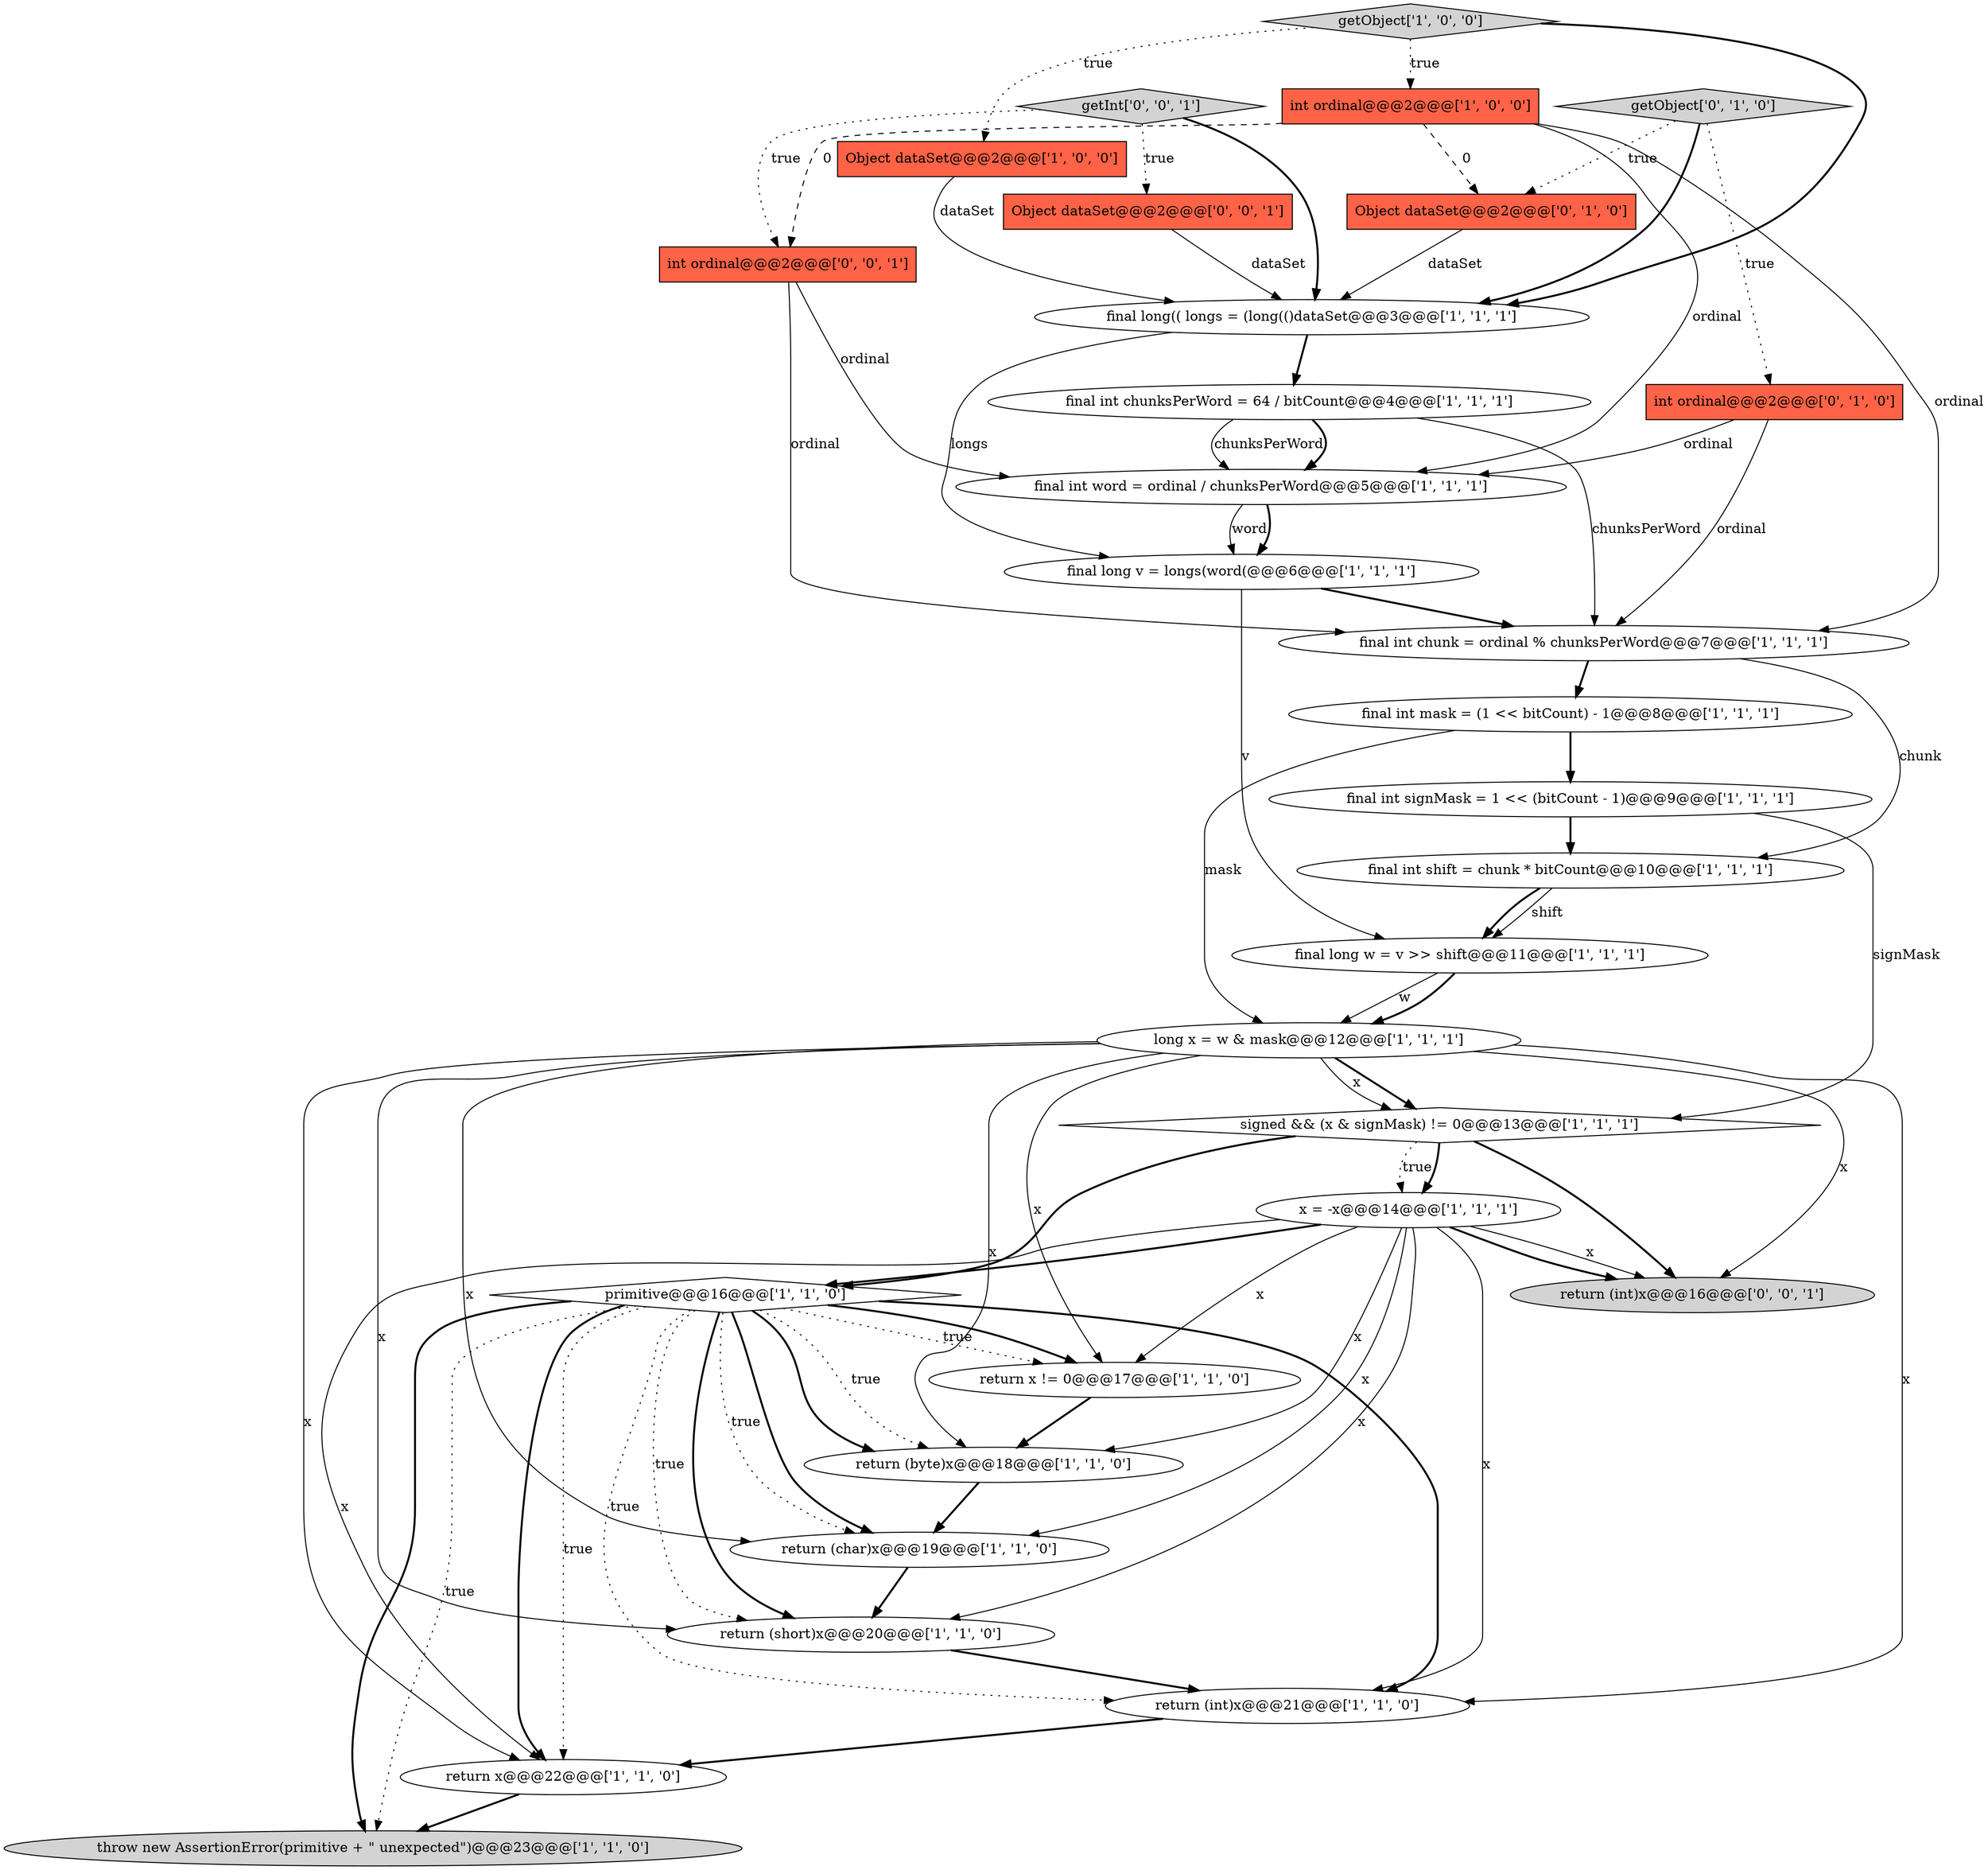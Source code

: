 digraph {
15 [style = filled, label = "primitive@@@16@@@['1', '1', '0']", fillcolor = white, shape = diamond image = "AAA0AAABBB1BBB"];
3 [style = filled, label = "signed && (x & signMask) != 0@@@13@@@['1', '1', '1']", fillcolor = white, shape = diamond image = "AAA0AAABBB1BBB"];
13 [style = filled, label = "throw new AssertionError(primitive + \" unexpected\")@@@23@@@['1', '1', '0']", fillcolor = lightgray, shape = ellipse image = "AAA0AAABBB1BBB"];
18 [style = filled, label = "return x@@@22@@@['1', '1', '0']", fillcolor = white, shape = ellipse image = "AAA0AAABBB1BBB"];
26 [style = filled, label = "Object dataSet@@@2@@@['0', '0', '1']", fillcolor = tomato, shape = box image = "AAA0AAABBB3BBB"];
11 [style = filled, label = "x = -x@@@14@@@['1', '1', '1']", fillcolor = white, shape = ellipse image = "AAA0AAABBB1BBB"];
0 [style = filled, label = "final long(( longs = (long(()dataSet@@@3@@@['1', '1', '1']", fillcolor = white, shape = ellipse image = "AAA0AAABBB1BBB"];
22 [style = filled, label = "final int signMask = 1 << (bitCount - 1)@@@9@@@['1', '1', '1']", fillcolor = white, shape = ellipse image = "AAA0AAABBB1BBB"];
2 [style = filled, label = "return (char)x@@@19@@@['1', '1', '0']", fillcolor = white, shape = ellipse image = "AAA0AAABBB1BBB"];
9 [style = filled, label = "final int word = ordinal / chunksPerWord@@@5@@@['1', '1', '1']", fillcolor = white, shape = ellipse image = "AAA0AAABBB1BBB"];
1 [style = filled, label = "final int chunksPerWord = 64 / bitCount@@@4@@@['1', '1', '1']", fillcolor = white, shape = ellipse image = "AAA0AAABBB1BBB"];
12 [style = filled, label = "final int shift = chunk * bitCount@@@10@@@['1', '1', '1']", fillcolor = white, shape = ellipse image = "AAA0AAABBB1BBB"];
16 [style = filled, label = "return (byte)x@@@18@@@['1', '1', '0']", fillcolor = white, shape = ellipse image = "AAA0AAABBB1BBB"];
14 [style = filled, label = "final int mask = (1 << bitCount) - 1@@@8@@@['1', '1', '1']", fillcolor = white, shape = ellipse image = "AAA0AAABBB1BBB"];
29 [style = filled, label = "getInt['0', '0', '1']", fillcolor = lightgray, shape = diamond image = "AAA0AAABBB3BBB"];
19 [style = filled, label = "getObject['1', '0', '0']", fillcolor = lightgray, shape = diamond image = "AAA0AAABBB1BBB"];
8 [style = filled, label = "long x = w & mask@@@12@@@['1', '1', '1']", fillcolor = white, shape = ellipse image = "AAA0AAABBB1BBB"];
27 [style = filled, label = "return (int)x@@@16@@@['0', '0', '1']", fillcolor = lightgray, shape = ellipse image = "AAA0AAABBB3BBB"];
23 [style = filled, label = "getObject['0', '1', '0']", fillcolor = lightgray, shape = diamond image = "AAA0AAABBB2BBB"];
25 [style = filled, label = "Object dataSet@@@2@@@['0', '1', '0']", fillcolor = tomato, shape = box image = "AAA1AAABBB2BBB"];
6 [style = filled, label = "final long w = v >> shift@@@11@@@['1', '1', '1']", fillcolor = white, shape = ellipse image = "AAA0AAABBB1BBB"];
28 [style = filled, label = "int ordinal@@@2@@@['0', '0', '1']", fillcolor = tomato, shape = box image = "AAA0AAABBB3BBB"];
7 [style = filled, label = "return (int)x@@@21@@@['1', '1', '0']", fillcolor = white, shape = ellipse image = "AAA0AAABBB1BBB"];
20 [style = filled, label = "int ordinal@@@2@@@['1', '0', '0']", fillcolor = tomato, shape = box image = "AAA1AAABBB1BBB"];
17 [style = filled, label = "return (short)x@@@20@@@['1', '1', '0']", fillcolor = white, shape = ellipse image = "AAA0AAABBB1BBB"];
24 [style = filled, label = "int ordinal@@@2@@@['0', '1', '0']", fillcolor = tomato, shape = box image = "AAA0AAABBB2BBB"];
10 [style = filled, label = "final int chunk = ordinal % chunksPerWord@@@7@@@['1', '1', '1']", fillcolor = white, shape = ellipse image = "AAA0AAABBB1BBB"];
5 [style = filled, label = "Object dataSet@@@2@@@['1', '0', '0']", fillcolor = tomato, shape = box image = "AAA0AAABBB1BBB"];
21 [style = filled, label = "final long v = longs(word(@@@6@@@['1', '1', '1']", fillcolor = white, shape = ellipse image = "AAA0AAABBB1BBB"];
4 [style = filled, label = "return x != 0@@@17@@@['1', '1', '0']", fillcolor = white, shape = ellipse image = "AAA0AAABBB1BBB"];
2->17 [style = bold, label=""];
3->11 [style = dotted, label="true"];
26->0 [style = solid, label="dataSet"];
21->10 [style = bold, label=""];
15->2 [style = bold, label=""];
15->13 [style = bold, label=""];
5->0 [style = solid, label="dataSet"];
11->16 [style = solid, label="x"];
24->9 [style = solid, label="ordinal"];
15->7 [style = bold, label=""];
8->2 [style = solid, label="x"];
22->3 [style = solid, label="signMask"];
10->14 [style = bold, label=""];
8->27 [style = solid, label="x"];
20->9 [style = solid, label="ordinal"];
20->10 [style = solid, label="ordinal"];
19->20 [style = dotted, label="true"];
15->2 [style = dotted, label="true"];
15->18 [style = dotted, label="true"];
8->3 [style = bold, label=""];
20->28 [style = dashed, label="0"];
14->22 [style = bold, label=""];
8->18 [style = solid, label="x"];
3->11 [style = bold, label=""];
29->0 [style = bold, label=""];
28->9 [style = solid, label="ordinal"];
11->2 [style = solid, label="x"];
3->15 [style = bold, label=""];
1->9 [style = solid, label="chunksPerWord"];
6->8 [style = solid, label="w"];
16->2 [style = bold, label=""];
15->16 [style = bold, label=""];
12->6 [style = bold, label=""];
23->0 [style = bold, label=""];
24->10 [style = solid, label="ordinal"];
15->18 [style = bold, label=""];
15->16 [style = dotted, label="true"];
15->7 [style = dotted, label="true"];
15->4 [style = dotted, label="true"];
8->16 [style = solid, label="x"];
1->9 [style = bold, label=""];
10->12 [style = solid, label="chunk"];
11->15 [style = bold, label=""];
28->10 [style = solid, label="ordinal"];
19->0 [style = bold, label=""];
3->27 [style = bold, label=""];
25->0 [style = solid, label="dataSet"];
17->7 [style = bold, label=""];
15->17 [style = dotted, label="true"];
15->13 [style = dotted, label="true"];
15->17 [style = bold, label=""];
21->6 [style = solid, label="v"];
29->26 [style = dotted, label="true"];
11->17 [style = solid, label="x"];
29->28 [style = dotted, label="true"];
20->25 [style = dashed, label="0"];
9->21 [style = solid, label="word"];
0->1 [style = bold, label=""];
8->4 [style = solid, label="x"];
22->12 [style = bold, label=""];
11->18 [style = solid, label="x"];
6->8 [style = bold, label=""];
0->21 [style = solid, label="longs"];
12->6 [style = solid, label="shift"];
9->21 [style = bold, label=""];
15->4 [style = bold, label=""];
18->13 [style = bold, label=""];
8->3 [style = solid, label="x"];
1->10 [style = solid, label="chunksPerWord"];
11->4 [style = solid, label="x"];
8->17 [style = solid, label="x"];
11->27 [style = solid, label="x"];
7->18 [style = bold, label=""];
19->5 [style = dotted, label="true"];
11->7 [style = solid, label="x"];
23->25 [style = dotted, label="true"];
23->24 [style = dotted, label="true"];
4->16 [style = bold, label=""];
14->8 [style = solid, label="mask"];
8->7 [style = solid, label="x"];
11->27 [style = bold, label=""];
}
